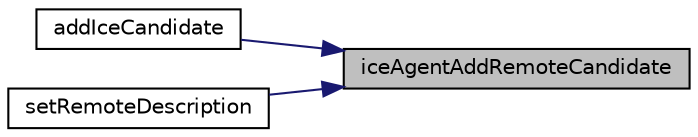 digraph "iceAgentAddRemoteCandidate"
{
 // LATEX_PDF_SIZE
  edge [fontname="Helvetica",fontsize="10",labelfontname="Helvetica",labelfontsize="10"];
  node [fontname="Helvetica",fontsize="10",shape=record];
  rankdir="RL";
  Node1 [label="iceAgentAddRemoteCandidate",height=0.2,width=0.4,color="black", fillcolor="grey75", style="filled", fontcolor="black",tooltip=" "];
  Node1 -> Node2 [dir="back",color="midnightblue",fontsize="10",style="solid",fontname="Helvetica"];
  Node2 [label="addIceCandidate",height=0.2,width=0.4,color="black", fillcolor="white", style="filled",URL="$group__PublicMemberFunctions.html#ga1722e3794e91a87ba8d73d36b62d8727",tooltip="Provides a remote candidate to the ICE Agent."];
  Node1 -> Node3 [dir="back",color="midnightblue",fontsize="10",style="solid",fontname="Helvetica"];
  Node3 [label="setRemoteDescription",height=0.2,width=0.4,color="black", fillcolor="white", style="filled",URL="$group__PublicMemberFunctions.html#ga4378f3c6aec4d69c647c46852bdfe6ed",tooltip="Instructs the RtcPeerConnection to apply the supplied RtcSessionDescriptionInit as the remote descrip..."];
}
